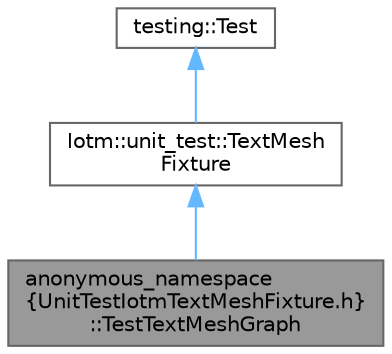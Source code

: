 digraph "anonymous_namespace{UnitTestIotmTextMeshFixture.h}::TestTextMeshGraph"
{
 // INTERACTIVE_SVG=YES
 // LATEX_PDF_SIZE
  bgcolor="transparent";
  edge [fontname=Helvetica,fontsize=10,labelfontname=Helvetica,labelfontsize=10];
  node [fontname=Helvetica,fontsize=10,shape=box,height=0.2,width=0.4];
  Node1 [id="Node000001",label="anonymous_namespace\l\{UnitTestIotmTextMeshFixture.h\}\l::TestTextMeshGraph",height=0.2,width=0.4,color="gray40", fillcolor="grey60", style="filled", fontcolor="black",tooltip=" "];
  Node2 -> Node1 [id="edge1_Node000001_Node000002",dir="back",color="steelblue1",style="solid",tooltip=" "];
  Node2 [id="Node000002",label="Iotm::unit_test::TextMesh\lFixture",height=0.2,width=0.4,color="gray40", fillcolor="white", style="filled",URL="$classIotm_1_1unit__test_1_1TextMeshFixture.html",tooltip=" "];
  Node3 -> Node2 [id="edge2_Node000002_Node000003",dir="back",color="steelblue1",style="solid",tooltip=" "];
  Node3 [id="Node000003",label="testing::Test",height=0.2,width=0.4,color="gray40", fillcolor="white", style="filled",tooltip=" "];
}
